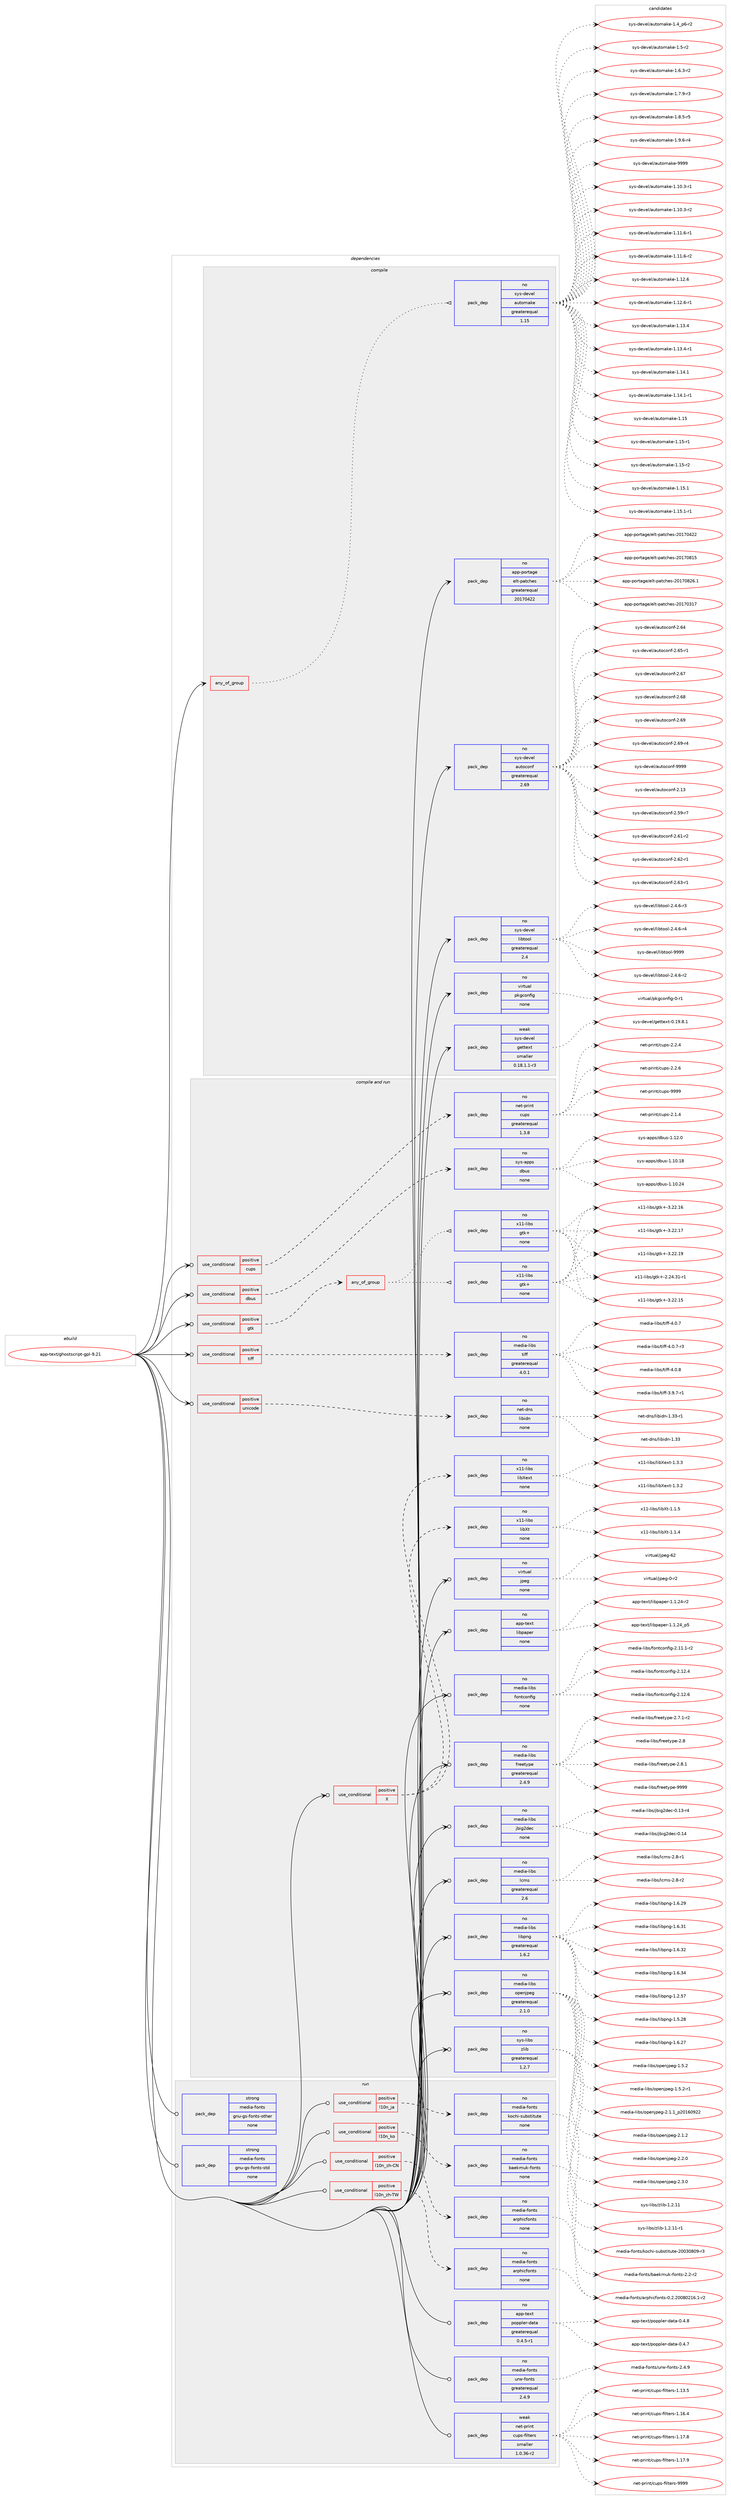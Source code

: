 digraph prolog {

# *************
# Graph options
# *************

newrank=true;
concentrate=true;
compound=true;
graph [rankdir=LR,fontname=Helvetica,fontsize=10,ranksep=1.5];#, ranksep=2.5, nodesep=0.2];
edge  [arrowhead=vee];
node  [fontname=Helvetica,fontsize=10];

# **********
# The ebuild
# **********

subgraph cluster_leftcol {
color=gray;
rank=same;
label=<<i>ebuild</i>>;
id [label="app-text/ghostscript-gpl-9.21", color=red, width=4, href="../app-text/ghostscript-gpl-9.21.svg"];
}

# ****************
# The dependencies
# ****************

subgraph cluster_midcol {
color=gray;
label=<<i>dependencies</i>>;
subgraph cluster_compile {
fillcolor="#eeeeee";
style=filled;
label=<<i>compile</i>>;
subgraph any1018 {
dependency56826 [label=<<TABLE BORDER="0" CELLBORDER="1" CELLSPACING="0" CELLPADDING="4"><TR><TD CELLPADDING="10">any_of_group</TD></TR></TABLE>>, shape=none, color=red];subgraph pack41223 {
dependency56827 [label=<<TABLE BORDER="0" CELLBORDER="1" CELLSPACING="0" CELLPADDING="4" WIDTH="220"><TR><TD ROWSPAN="6" CELLPADDING="30">pack_dep</TD></TR><TR><TD WIDTH="110">no</TD></TR><TR><TD>sys-devel</TD></TR><TR><TD>automake</TD></TR><TR><TD>greaterequal</TD></TR><TR><TD>1.15</TD></TR></TABLE>>, shape=none, color=blue];
}
dependency56826:e -> dependency56827:w [weight=20,style="dotted",arrowhead="oinv"];
}
id:e -> dependency56826:w [weight=20,style="solid",arrowhead="vee"];
subgraph pack41224 {
dependency56828 [label=<<TABLE BORDER="0" CELLBORDER="1" CELLSPACING="0" CELLPADDING="4" WIDTH="220"><TR><TD ROWSPAN="6" CELLPADDING="30">pack_dep</TD></TR><TR><TD WIDTH="110">no</TD></TR><TR><TD>app-portage</TD></TR><TR><TD>elt-patches</TD></TR><TR><TD>greaterequal</TD></TR><TR><TD>20170422</TD></TR></TABLE>>, shape=none, color=blue];
}
id:e -> dependency56828:w [weight=20,style="solid",arrowhead="vee"];
subgraph pack41225 {
dependency56829 [label=<<TABLE BORDER="0" CELLBORDER="1" CELLSPACING="0" CELLPADDING="4" WIDTH="220"><TR><TD ROWSPAN="6" CELLPADDING="30">pack_dep</TD></TR><TR><TD WIDTH="110">no</TD></TR><TR><TD>sys-devel</TD></TR><TR><TD>autoconf</TD></TR><TR><TD>greaterequal</TD></TR><TR><TD>2.69</TD></TR></TABLE>>, shape=none, color=blue];
}
id:e -> dependency56829:w [weight=20,style="solid",arrowhead="vee"];
subgraph pack41226 {
dependency56830 [label=<<TABLE BORDER="0" CELLBORDER="1" CELLSPACING="0" CELLPADDING="4" WIDTH="220"><TR><TD ROWSPAN="6" CELLPADDING="30">pack_dep</TD></TR><TR><TD WIDTH="110">no</TD></TR><TR><TD>sys-devel</TD></TR><TR><TD>libtool</TD></TR><TR><TD>greaterequal</TD></TR><TR><TD>2.4</TD></TR></TABLE>>, shape=none, color=blue];
}
id:e -> dependency56830:w [weight=20,style="solid",arrowhead="vee"];
subgraph pack41227 {
dependency56831 [label=<<TABLE BORDER="0" CELLBORDER="1" CELLSPACING="0" CELLPADDING="4" WIDTH="220"><TR><TD ROWSPAN="6" CELLPADDING="30">pack_dep</TD></TR><TR><TD WIDTH="110">no</TD></TR><TR><TD>virtual</TD></TR><TR><TD>pkgconfig</TD></TR><TR><TD>none</TD></TR><TR><TD></TD></TR></TABLE>>, shape=none, color=blue];
}
id:e -> dependency56831:w [weight=20,style="solid",arrowhead="vee"];
subgraph pack41228 {
dependency56832 [label=<<TABLE BORDER="0" CELLBORDER="1" CELLSPACING="0" CELLPADDING="4" WIDTH="220"><TR><TD ROWSPAN="6" CELLPADDING="30">pack_dep</TD></TR><TR><TD WIDTH="110">weak</TD></TR><TR><TD>sys-devel</TD></TR><TR><TD>gettext</TD></TR><TR><TD>smaller</TD></TR><TR><TD>0.18.1.1-r3</TD></TR></TABLE>>, shape=none, color=blue];
}
id:e -> dependency56832:w [weight=20,style="solid",arrowhead="vee"];
}
subgraph cluster_compileandrun {
fillcolor="#eeeeee";
style=filled;
label=<<i>compile and run</i>>;
subgraph cond14559 {
dependency56833 [label=<<TABLE BORDER="0" CELLBORDER="1" CELLSPACING="0" CELLPADDING="4"><TR><TD ROWSPAN="3" CELLPADDING="10">use_conditional</TD></TR><TR><TD>positive</TD></TR><TR><TD>X</TD></TR></TABLE>>, shape=none, color=red];
subgraph pack41229 {
dependency56834 [label=<<TABLE BORDER="0" CELLBORDER="1" CELLSPACING="0" CELLPADDING="4" WIDTH="220"><TR><TD ROWSPAN="6" CELLPADDING="30">pack_dep</TD></TR><TR><TD WIDTH="110">no</TD></TR><TR><TD>x11-libs</TD></TR><TR><TD>libXt</TD></TR><TR><TD>none</TD></TR><TR><TD></TD></TR></TABLE>>, shape=none, color=blue];
}
dependency56833:e -> dependency56834:w [weight=20,style="dashed",arrowhead="vee"];
subgraph pack41230 {
dependency56835 [label=<<TABLE BORDER="0" CELLBORDER="1" CELLSPACING="0" CELLPADDING="4" WIDTH="220"><TR><TD ROWSPAN="6" CELLPADDING="30">pack_dep</TD></TR><TR><TD WIDTH="110">no</TD></TR><TR><TD>x11-libs</TD></TR><TR><TD>libXext</TD></TR><TR><TD>none</TD></TR><TR><TD></TD></TR></TABLE>>, shape=none, color=blue];
}
dependency56833:e -> dependency56835:w [weight=20,style="dashed",arrowhead="vee"];
}
id:e -> dependency56833:w [weight=20,style="solid",arrowhead="odotvee"];
subgraph cond14560 {
dependency56836 [label=<<TABLE BORDER="0" CELLBORDER="1" CELLSPACING="0" CELLPADDING="4"><TR><TD ROWSPAN="3" CELLPADDING="10">use_conditional</TD></TR><TR><TD>positive</TD></TR><TR><TD>cups</TD></TR></TABLE>>, shape=none, color=red];
subgraph pack41231 {
dependency56837 [label=<<TABLE BORDER="0" CELLBORDER="1" CELLSPACING="0" CELLPADDING="4" WIDTH="220"><TR><TD ROWSPAN="6" CELLPADDING="30">pack_dep</TD></TR><TR><TD WIDTH="110">no</TD></TR><TR><TD>net-print</TD></TR><TR><TD>cups</TD></TR><TR><TD>greaterequal</TD></TR><TR><TD>1.3.8</TD></TR></TABLE>>, shape=none, color=blue];
}
dependency56836:e -> dependency56837:w [weight=20,style="dashed",arrowhead="vee"];
}
id:e -> dependency56836:w [weight=20,style="solid",arrowhead="odotvee"];
subgraph cond14561 {
dependency56838 [label=<<TABLE BORDER="0" CELLBORDER="1" CELLSPACING="0" CELLPADDING="4"><TR><TD ROWSPAN="3" CELLPADDING="10">use_conditional</TD></TR><TR><TD>positive</TD></TR><TR><TD>dbus</TD></TR></TABLE>>, shape=none, color=red];
subgraph pack41232 {
dependency56839 [label=<<TABLE BORDER="0" CELLBORDER="1" CELLSPACING="0" CELLPADDING="4" WIDTH="220"><TR><TD ROWSPAN="6" CELLPADDING="30">pack_dep</TD></TR><TR><TD WIDTH="110">no</TD></TR><TR><TD>sys-apps</TD></TR><TR><TD>dbus</TD></TR><TR><TD>none</TD></TR><TR><TD></TD></TR></TABLE>>, shape=none, color=blue];
}
dependency56838:e -> dependency56839:w [weight=20,style="dashed",arrowhead="vee"];
}
id:e -> dependency56838:w [weight=20,style="solid",arrowhead="odotvee"];
subgraph cond14562 {
dependency56840 [label=<<TABLE BORDER="0" CELLBORDER="1" CELLSPACING="0" CELLPADDING="4"><TR><TD ROWSPAN="3" CELLPADDING="10">use_conditional</TD></TR><TR><TD>positive</TD></TR><TR><TD>gtk</TD></TR></TABLE>>, shape=none, color=red];
subgraph any1019 {
dependency56841 [label=<<TABLE BORDER="0" CELLBORDER="1" CELLSPACING="0" CELLPADDING="4"><TR><TD CELLPADDING="10">any_of_group</TD></TR></TABLE>>, shape=none, color=red];subgraph pack41233 {
dependency56842 [label=<<TABLE BORDER="0" CELLBORDER="1" CELLSPACING="0" CELLPADDING="4" WIDTH="220"><TR><TD ROWSPAN="6" CELLPADDING="30">pack_dep</TD></TR><TR><TD WIDTH="110">no</TD></TR><TR><TD>x11-libs</TD></TR><TR><TD>gtk+</TD></TR><TR><TD>none</TD></TR><TR><TD></TD></TR></TABLE>>, shape=none, color=blue];
}
dependency56841:e -> dependency56842:w [weight=20,style="dotted",arrowhead="oinv"];
subgraph pack41234 {
dependency56843 [label=<<TABLE BORDER="0" CELLBORDER="1" CELLSPACING="0" CELLPADDING="4" WIDTH="220"><TR><TD ROWSPAN="6" CELLPADDING="30">pack_dep</TD></TR><TR><TD WIDTH="110">no</TD></TR><TR><TD>x11-libs</TD></TR><TR><TD>gtk+</TD></TR><TR><TD>none</TD></TR><TR><TD></TD></TR></TABLE>>, shape=none, color=blue];
}
dependency56841:e -> dependency56843:w [weight=20,style="dotted",arrowhead="oinv"];
}
dependency56840:e -> dependency56841:w [weight=20,style="dashed",arrowhead="vee"];
}
id:e -> dependency56840:w [weight=20,style="solid",arrowhead="odotvee"];
subgraph cond14563 {
dependency56844 [label=<<TABLE BORDER="0" CELLBORDER="1" CELLSPACING="0" CELLPADDING="4"><TR><TD ROWSPAN="3" CELLPADDING="10">use_conditional</TD></TR><TR><TD>positive</TD></TR><TR><TD>tiff</TD></TR></TABLE>>, shape=none, color=red];
subgraph pack41235 {
dependency56845 [label=<<TABLE BORDER="0" CELLBORDER="1" CELLSPACING="0" CELLPADDING="4" WIDTH="220"><TR><TD ROWSPAN="6" CELLPADDING="30">pack_dep</TD></TR><TR><TD WIDTH="110">no</TD></TR><TR><TD>media-libs</TD></TR><TR><TD>tiff</TD></TR><TR><TD>greaterequal</TD></TR><TR><TD>4.0.1</TD></TR></TABLE>>, shape=none, color=blue];
}
dependency56844:e -> dependency56845:w [weight=20,style="dashed",arrowhead="vee"];
}
id:e -> dependency56844:w [weight=20,style="solid",arrowhead="odotvee"];
subgraph cond14564 {
dependency56846 [label=<<TABLE BORDER="0" CELLBORDER="1" CELLSPACING="0" CELLPADDING="4"><TR><TD ROWSPAN="3" CELLPADDING="10">use_conditional</TD></TR><TR><TD>positive</TD></TR><TR><TD>unicode</TD></TR></TABLE>>, shape=none, color=red];
subgraph pack41236 {
dependency56847 [label=<<TABLE BORDER="0" CELLBORDER="1" CELLSPACING="0" CELLPADDING="4" WIDTH="220"><TR><TD ROWSPAN="6" CELLPADDING="30">pack_dep</TD></TR><TR><TD WIDTH="110">no</TD></TR><TR><TD>net-dns</TD></TR><TR><TD>libidn</TD></TR><TR><TD>none</TD></TR><TR><TD></TD></TR></TABLE>>, shape=none, color=blue];
}
dependency56846:e -> dependency56847:w [weight=20,style="dashed",arrowhead="vee"];
}
id:e -> dependency56846:w [weight=20,style="solid",arrowhead="odotvee"];
subgraph pack41237 {
dependency56848 [label=<<TABLE BORDER="0" CELLBORDER="1" CELLSPACING="0" CELLPADDING="4" WIDTH="220"><TR><TD ROWSPAN="6" CELLPADDING="30">pack_dep</TD></TR><TR><TD WIDTH="110">no</TD></TR><TR><TD>app-text</TD></TR><TR><TD>libpaper</TD></TR><TR><TD>none</TD></TR><TR><TD></TD></TR></TABLE>>, shape=none, color=blue];
}
id:e -> dependency56848:w [weight=20,style="solid",arrowhead="odotvee"];
subgraph pack41238 {
dependency56849 [label=<<TABLE BORDER="0" CELLBORDER="1" CELLSPACING="0" CELLPADDING="4" WIDTH="220"><TR><TD ROWSPAN="6" CELLPADDING="30">pack_dep</TD></TR><TR><TD WIDTH="110">no</TD></TR><TR><TD>media-libs</TD></TR><TR><TD>fontconfig</TD></TR><TR><TD>none</TD></TR><TR><TD></TD></TR></TABLE>>, shape=none, color=blue];
}
id:e -> dependency56849:w [weight=20,style="solid",arrowhead="odotvee"];
subgraph pack41239 {
dependency56850 [label=<<TABLE BORDER="0" CELLBORDER="1" CELLSPACING="0" CELLPADDING="4" WIDTH="220"><TR><TD ROWSPAN="6" CELLPADDING="30">pack_dep</TD></TR><TR><TD WIDTH="110">no</TD></TR><TR><TD>media-libs</TD></TR><TR><TD>freetype</TD></TR><TR><TD>greaterequal</TD></TR><TR><TD>2.4.9</TD></TR></TABLE>>, shape=none, color=blue];
}
id:e -> dependency56850:w [weight=20,style="solid",arrowhead="odotvee"];
subgraph pack41240 {
dependency56851 [label=<<TABLE BORDER="0" CELLBORDER="1" CELLSPACING="0" CELLPADDING="4" WIDTH="220"><TR><TD ROWSPAN="6" CELLPADDING="30">pack_dep</TD></TR><TR><TD WIDTH="110">no</TD></TR><TR><TD>media-libs</TD></TR><TR><TD>jbig2dec</TD></TR><TR><TD>none</TD></TR><TR><TD></TD></TR></TABLE>>, shape=none, color=blue];
}
id:e -> dependency56851:w [weight=20,style="solid",arrowhead="odotvee"];
subgraph pack41241 {
dependency56852 [label=<<TABLE BORDER="0" CELLBORDER="1" CELLSPACING="0" CELLPADDING="4" WIDTH="220"><TR><TD ROWSPAN="6" CELLPADDING="30">pack_dep</TD></TR><TR><TD WIDTH="110">no</TD></TR><TR><TD>media-libs</TD></TR><TR><TD>lcms</TD></TR><TR><TD>greaterequal</TD></TR><TR><TD>2.6</TD></TR></TABLE>>, shape=none, color=blue];
}
id:e -> dependency56852:w [weight=20,style="solid",arrowhead="odotvee"];
subgraph pack41242 {
dependency56853 [label=<<TABLE BORDER="0" CELLBORDER="1" CELLSPACING="0" CELLPADDING="4" WIDTH="220"><TR><TD ROWSPAN="6" CELLPADDING="30">pack_dep</TD></TR><TR><TD WIDTH="110">no</TD></TR><TR><TD>media-libs</TD></TR><TR><TD>libpng</TD></TR><TR><TD>greaterequal</TD></TR><TR><TD>1.6.2</TD></TR></TABLE>>, shape=none, color=blue];
}
id:e -> dependency56853:w [weight=20,style="solid",arrowhead="odotvee"];
subgraph pack41243 {
dependency56854 [label=<<TABLE BORDER="0" CELLBORDER="1" CELLSPACING="0" CELLPADDING="4" WIDTH="220"><TR><TD ROWSPAN="6" CELLPADDING="30">pack_dep</TD></TR><TR><TD WIDTH="110">no</TD></TR><TR><TD>media-libs</TD></TR><TR><TD>openjpeg</TD></TR><TR><TD>greaterequal</TD></TR><TR><TD>2.1.0</TD></TR></TABLE>>, shape=none, color=blue];
}
id:e -> dependency56854:w [weight=20,style="solid",arrowhead="odotvee"];
subgraph pack41244 {
dependency56855 [label=<<TABLE BORDER="0" CELLBORDER="1" CELLSPACING="0" CELLPADDING="4" WIDTH="220"><TR><TD ROWSPAN="6" CELLPADDING="30">pack_dep</TD></TR><TR><TD WIDTH="110">no</TD></TR><TR><TD>sys-libs</TD></TR><TR><TD>zlib</TD></TR><TR><TD>greaterequal</TD></TR><TR><TD>1.2.7</TD></TR></TABLE>>, shape=none, color=blue];
}
id:e -> dependency56855:w [weight=20,style="solid",arrowhead="odotvee"];
subgraph pack41245 {
dependency56856 [label=<<TABLE BORDER="0" CELLBORDER="1" CELLSPACING="0" CELLPADDING="4" WIDTH="220"><TR><TD ROWSPAN="6" CELLPADDING="30">pack_dep</TD></TR><TR><TD WIDTH="110">no</TD></TR><TR><TD>virtual</TD></TR><TR><TD>jpeg</TD></TR><TR><TD>none</TD></TR><TR><TD></TD></TR></TABLE>>, shape=none, color=blue];
}
id:e -> dependency56856:w [weight=20,style="solid",arrowhead="odotvee"];
}
subgraph cluster_run {
fillcolor="#eeeeee";
style=filled;
label=<<i>run</i>>;
subgraph cond14565 {
dependency56857 [label=<<TABLE BORDER="0" CELLBORDER="1" CELLSPACING="0" CELLPADDING="4"><TR><TD ROWSPAN="3" CELLPADDING="10">use_conditional</TD></TR><TR><TD>positive</TD></TR><TR><TD>l10n_ja</TD></TR></TABLE>>, shape=none, color=red];
subgraph pack41246 {
dependency56858 [label=<<TABLE BORDER="0" CELLBORDER="1" CELLSPACING="0" CELLPADDING="4" WIDTH="220"><TR><TD ROWSPAN="6" CELLPADDING="30">pack_dep</TD></TR><TR><TD WIDTH="110">no</TD></TR><TR><TD>media-fonts</TD></TR><TR><TD>kochi-substitute</TD></TR><TR><TD>none</TD></TR><TR><TD></TD></TR></TABLE>>, shape=none, color=blue];
}
dependency56857:e -> dependency56858:w [weight=20,style="dashed",arrowhead="vee"];
}
id:e -> dependency56857:w [weight=20,style="solid",arrowhead="odot"];
subgraph cond14566 {
dependency56859 [label=<<TABLE BORDER="0" CELLBORDER="1" CELLSPACING="0" CELLPADDING="4"><TR><TD ROWSPAN="3" CELLPADDING="10">use_conditional</TD></TR><TR><TD>positive</TD></TR><TR><TD>l10n_ko</TD></TR></TABLE>>, shape=none, color=red];
subgraph pack41247 {
dependency56860 [label=<<TABLE BORDER="0" CELLBORDER="1" CELLSPACING="0" CELLPADDING="4" WIDTH="220"><TR><TD ROWSPAN="6" CELLPADDING="30">pack_dep</TD></TR><TR><TD WIDTH="110">no</TD></TR><TR><TD>media-fonts</TD></TR><TR><TD>baekmuk-fonts</TD></TR><TR><TD>none</TD></TR><TR><TD></TD></TR></TABLE>>, shape=none, color=blue];
}
dependency56859:e -> dependency56860:w [weight=20,style="dashed",arrowhead="vee"];
}
id:e -> dependency56859:w [weight=20,style="solid",arrowhead="odot"];
subgraph cond14567 {
dependency56861 [label=<<TABLE BORDER="0" CELLBORDER="1" CELLSPACING="0" CELLPADDING="4"><TR><TD ROWSPAN="3" CELLPADDING="10">use_conditional</TD></TR><TR><TD>positive</TD></TR><TR><TD>l10n_zh-CN</TD></TR></TABLE>>, shape=none, color=red];
subgraph pack41248 {
dependency56862 [label=<<TABLE BORDER="0" CELLBORDER="1" CELLSPACING="0" CELLPADDING="4" WIDTH="220"><TR><TD ROWSPAN="6" CELLPADDING="30">pack_dep</TD></TR><TR><TD WIDTH="110">no</TD></TR><TR><TD>media-fonts</TD></TR><TR><TD>arphicfonts</TD></TR><TR><TD>none</TD></TR><TR><TD></TD></TR></TABLE>>, shape=none, color=blue];
}
dependency56861:e -> dependency56862:w [weight=20,style="dashed",arrowhead="vee"];
}
id:e -> dependency56861:w [weight=20,style="solid",arrowhead="odot"];
subgraph cond14568 {
dependency56863 [label=<<TABLE BORDER="0" CELLBORDER="1" CELLSPACING="0" CELLPADDING="4"><TR><TD ROWSPAN="3" CELLPADDING="10">use_conditional</TD></TR><TR><TD>positive</TD></TR><TR><TD>l10n_zh-TW</TD></TR></TABLE>>, shape=none, color=red];
subgraph pack41249 {
dependency56864 [label=<<TABLE BORDER="0" CELLBORDER="1" CELLSPACING="0" CELLPADDING="4" WIDTH="220"><TR><TD ROWSPAN="6" CELLPADDING="30">pack_dep</TD></TR><TR><TD WIDTH="110">no</TD></TR><TR><TD>media-fonts</TD></TR><TR><TD>arphicfonts</TD></TR><TR><TD>none</TD></TR><TR><TD></TD></TR></TABLE>>, shape=none, color=blue];
}
dependency56863:e -> dependency56864:w [weight=20,style="dashed",arrowhead="vee"];
}
id:e -> dependency56863:w [weight=20,style="solid",arrowhead="odot"];
subgraph pack41250 {
dependency56865 [label=<<TABLE BORDER="0" CELLBORDER="1" CELLSPACING="0" CELLPADDING="4" WIDTH="220"><TR><TD ROWSPAN="6" CELLPADDING="30">pack_dep</TD></TR><TR><TD WIDTH="110">no</TD></TR><TR><TD>app-text</TD></TR><TR><TD>poppler-data</TD></TR><TR><TD>greaterequal</TD></TR><TR><TD>0.4.5-r1</TD></TR></TABLE>>, shape=none, color=blue];
}
id:e -> dependency56865:w [weight=20,style="solid",arrowhead="odot"];
subgraph pack41251 {
dependency56866 [label=<<TABLE BORDER="0" CELLBORDER="1" CELLSPACING="0" CELLPADDING="4" WIDTH="220"><TR><TD ROWSPAN="6" CELLPADDING="30">pack_dep</TD></TR><TR><TD WIDTH="110">no</TD></TR><TR><TD>media-fonts</TD></TR><TR><TD>urw-fonts</TD></TR><TR><TD>greaterequal</TD></TR><TR><TD>2.4.9</TD></TR></TABLE>>, shape=none, color=blue];
}
id:e -> dependency56866:w [weight=20,style="solid",arrowhead="odot"];
subgraph pack41252 {
dependency56867 [label=<<TABLE BORDER="0" CELLBORDER="1" CELLSPACING="0" CELLPADDING="4" WIDTH="220"><TR><TD ROWSPAN="6" CELLPADDING="30">pack_dep</TD></TR><TR><TD WIDTH="110">strong</TD></TR><TR><TD>media-fonts</TD></TR><TR><TD>gnu-gs-fonts-other</TD></TR><TR><TD>none</TD></TR><TR><TD></TD></TR></TABLE>>, shape=none, color=blue];
}
id:e -> dependency56867:w [weight=20,style="solid",arrowhead="odot"];
subgraph pack41253 {
dependency56868 [label=<<TABLE BORDER="0" CELLBORDER="1" CELLSPACING="0" CELLPADDING="4" WIDTH="220"><TR><TD ROWSPAN="6" CELLPADDING="30">pack_dep</TD></TR><TR><TD WIDTH="110">strong</TD></TR><TR><TD>media-fonts</TD></TR><TR><TD>gnu-gs-fonts-std</TD></TR><TR><TD>none</TD></TR><TR><TD></TD></TR></TABLE>>, shape=none, color=blue];
}
id:e -> dependency56868:w [weight=20,style="solid",arrowhead="odot"];
subgraph pack41254 {
dependency56869 [label=<<TABLE BORDER="0" CELLBORDER="1" CELLSPACING="0" CELLPADDING="4" WIDTH="220"><TR><TD ROWSPAN="6" CELLPADDING="30">pack_dep</TD></TR><TR><TD WIDTH="110">weak</TD></TR><TR><TD>net-print</TD></TR><TR><TD>cups-filters</TD></TR><TR><TD>smaller</TD></TR><TR><TD>1.0.36-r2</TD></TR></TABLE>>, shape=none, color=blue];
}
id:e -> dependency56869:w [weight=20,style="solid",arrowhead="odot"];
}
}

# **************
# The candidates
# **************

subgraph cluster_choices {
rank=same;
color=gray;
label=<<i>candidates</i>>;

subgraph choice41223 {
color=black;
nodesep=1;
choice11512111545100101118101108479711711611110997107101454946494846514511449 [label="sys-devel/automake-1.10.3-r1", color=red, width=4,href="../sys-devel/automake-1.10.3-r1.svg"];
choice11512111545100101118101108479711711611110997107101454946494846514511450 [label="sys-devel/automake-1.10.3-r2", color=red, width=4,href="../sys-devel/automake-1.10.3-r2.svg"];
choice11512111545100101118101108479711711611110997107101454946494946544511449 [label="sys-devel/automake-1.11.6-r1", color=red, width=4,href="../sys-devel/automake-1.11.6-r1.svg"];
choice11512111545100101118101108479711711611110997107101454946494946544511450 [label="sys-devel/automake-1.11.6-r2", color=red, width=4,href="../sys-devel/automake-1.11.6-r2.svg"];
choice1151211154510010111810110847971171161111099710710145494649504654 [label="sys-devel/automake-1.12.6", color=red, width=4,href="../sys-devel/automake-1.12.6.svg"];
choice11512111545100101118101108479711711611110997107101454946495046544511449 [label="sys-devel/automake-1.12.6-r1", color=red, width=4,href="../sys-devel/automake-1.12.6-r1.svg"];
choice1151211154510010111810110847971171161111099710710145494649514652 [label="sys-devel/automake-1.13.4", color=red, width=4,href="../sys-devel/automake-1.13.4.svg"];
choice11512111545100101118101108479711711611110997107101454946495146524511449 [label="sys-devel/automake-1.13.4-r1", color=red, width=4,href="../sys-devel/automake-1.13.4-r1.svg"];
choice1151211154510010111810110847971171161111099710710145494649524649 [label="sys-devel/automake-1.14.1", color=red, width=4,href="../sys-devel/automake-1.14.1.svg"];
choice11512111545100101118101108479711711611110997107101454946495246494511449 [label="sys-devel/automake-1.14.1-r1", color=red, width=4,href="../sys-devel/automake-1.14.1-r1.svg"];
choice115121115451001011181011084797117116111109971071014549464953 [label="sys-devel/automake-1.15", color=red, width=4,href="../sys-devel/automake-1.15.svg"];
choice1151211154510010111810110847971171161111099710710145494649534511449 [label="sys-devel/automake-1.15-r1", color=red, width=4,href="../sys-devel/automake-1.15-r1.svg"];
choice1151211154510010111810110847971171161111099710710145494649534511450 [label="sys-devel/automake-1.15-r2", color=red, width=4,href="../sys-devel/automake-1.15-r2.svg"];
choice1151211154510010111810110847971171161111099710710145494649534649 [label="sys-devel/automake-1.15.1", color=red, width=4,href="../sys-devel/automake-1.15.1.svg"];
choice11512111545100101118101108479711711611110997107101454946495346494511449 [label="sys-devel/automake-1.15.1-r1", color=red, width=4,href="../sys-devel/automake-1.15.1-r1.svg"];
choice115121115451001011181011084797117116111109971071014549465295112544511450 [label="sys-devel/automake-1.4_p6-r2", color=red, width=4,href="../sys-devel/automake-1.4_p6-r2.svg"];
choice11512111545100101118101108479711711611110997107101454946534511450 [label="sys-devel/automake-1.5-r2", color=red, width=4,href="../sys-devel/automake-1.5-r2.svg"];
choice115121115451001011181011084797117116111109971071014549465446514511450 [label="sys-devel/automake-1.6.3-r2", color=red, width=4,href="../sys-devel/automake-1.6.3-r2.svg"];
choice115121115451001011181011084797117116111109971071014549465546574511451 [label="sys-devel/automake-1.7.9-r3", color=red, width=4,href="../sys-devel/automake-1.7.9-r3.svg"];
choice115121115451001011181011084797117116111109971071014549465646534511453 [label="sys-devel/automake-1.8.5-r5", color=red, width=4,href="../sys-devel/automake-1.8.5-r5.svg"];
choice115121115451001011181011084797117116111109971071014549465746544511452 [label="sys-devel/automake-1.9.6-r4", color=red, width=4,href="../sys-devel/automake-1.9.6-r4.svg"];
choice115121115451001011181011084797117116111109971071014557575757 [label="sys-devel/automake-9999", color=red, width=4,href="../sys-devel/automake-9999.svg"];
dependency56827:e -> choice11512111545100101118101108479711711611110997107101454946494846514511449:w [style=dotted,weight="100"];
dependency56827:e -> choice11512111545100101118101108479711711611110997107101454946494846514511450:w [style=dotted,weight="100"];
dependency56827:e -> choice11512111545100101118101108479711711611110997107101454946494946544511449:w [style=dotted,weight="100"];
dependency56827:e -> choice11512111545100101118101108479711711611110997107101454946494946544511450:w [style=dotted,weight="100"];
dependency56827:e -> choice1151211154510010111810110847971171161111099710710145494649504654:w [style=dotted,weight="100"];
dependency56827:e -> choice11512111545100101118101108479711711611110997107101454946495046544511449:w [style=dotted,weight="100"];
dependency56827:e -> choice1151211154510010111810110847971171161111099710710145494649514652:w [style=dotted,weight="100"];
dependency56827:e -> choice11512111545100101118101108479711711611110997107101454946495146524511449:w [style=dotted,weight="100"];
dependency56827:e -> choice1151211154510010111810110847971171161111099710710145494649524649:w [style=dotted,weight="100"];
dependency56827:e -> choice11512111545100101118101108479711711611110997107101454946495246494511449:w [style=dotted,weight="100"];
dependency56827:e -> choice115121115451001011181011084797117116111109971071014549464953:w [style=dotted,weight="100"];
dependency56827:e -> choice1151211154510010111810110847971171161111099710710145494649534511449:w [style=dotted,weight="100"];
dependency56827:e -> choice1151211154510010111810110847971171161111099710710145494649534511450:w [style=dotted,weight="100"];
dependency56827:e -> choice1151211154510010111810110847971171161111099710710145494649534649:w [style=dotted,weight="100"];
dependency56827:e -> choice11512111545100101118101108479711711611110997107101454946495346494511449:w [style=dotted,weight="100"];
dependency56827:e -> choice115121115451001011181011084797117116111109971071014549465295112544511450:w [style=dotted,weight="100"];
dependency56827:e -> choice11512111545100101118101108479711711611110997107101454946534511450:w [style=dotted,weight="100"];
dependency56827:e -> choice115121115451001011181011084797117116111109971071014549465446514511450:w [style=dotted,weight="100"];
dependency56827:e -> choice115121115451001011181011084797117116111109971071014549465546574511451:w [style=dotted,weight="100"];
dependency56827:e -> choice115121115451001011181011084797117116111109971071014549465646534511453:w [style=dotted,weight="100"];
dependency56827:e -> choice115121115451001011181011084797117116111109971071014549465746544511452:w [style=dotted,weight="100"];
dependency56827:e -> choice115121115451001011181011084797117116111109971071014557575757:w [style=dotted,weight="100"];
}
subgraph choice41224 {
color=black;
nodesep=1;
choice97112112451121111141169710310147101108116451129711699104101115455048495548514955 [label="app-portage/elt-patches-20170317", color=red, width=4,href="../app-portage/elt-patches-20170317.svg"];
choice97112112451121111141169710310147101108116451129711699104101115455048495548525050 [label="app-portage/elt-patches-20170422", color=red, width=4,href="../app-portage/elt-patches-20170422.svg"];
choice97112112451121111141169710310147101108116451129711699104101115455048495548564953 [label="app-portage/elt-patches-20170815", color=red, width=4,href="../app-portage/elt-patches-20170815.svg"];
choice971121124511211111411697103101471011081164511297116991041011154550484955485650544649 [label="app-portage/elt-patches-20170826.1", color=red, width=4,href="../app-portage/elt-patches-20170826.1.svg"];
dependency56828:e -> choice97112112451121111141169710310147101108116451129711699104101115455048495548514955:w [style=dotted,weight="100"];
dependency56828:e -> choice97112112451121111141169710310147101108116451129711699104101115455048495548525050:w [style=dotted,weight="100"];
dependency56828:e -> choice97112112451121111141169710310147101108116451129711699104101115455048495548564953:w [style=dotted,weight="100"];
dependency56828:e -> choice971121124511211111411697103101471011081164511297116991041011154550484955485650544649:w [style=dotted,weight="100"];
}
subgraph choice41225 {
color=black;
nodesep=1;
choice115121115451001011181011084797117116111991111101024550464951 [label="sys-devel/autoconf-2.13", color=red, width=4,href="../sys-devel/autoconf-2.13.svg"];
choice1151211154510010111810110847971171161119911111010245504653574511455 [label="sys-devel/autoconf-2.59-r7", color=red, width=4,href="../sys-devel/autoconf-2.59-r7.svg"];
choice1151211154510010111810110847971171161119911111010245504654494511450 [label="sys-devel/autoconf-2.61-r2", color=red, width=4,href="../sys-devel/autoconf-2.61-r2.svg"];
choice1151211154510010111810110847971171161119911111010245504654504511449 [label="sys-devel/autoconf-2.62-r1", color=red, width=4,href="../sys-devel/autoconf-2.62-r1.svg"];
choice1151211154510010111810110847971171161119911111010245504654514511449 [label="sys-devel/autoconf-2.63-r1", color=red, width=4,href="../sys-devel/autoconf-2.63-r1.svg"];
choice115121115451001011181011084797117116111991111101024550465452 [label="sys-devel/autoconf-2.64", color=red, width=4,href="../sys-devel/autoconf-2.64.svg"];
choice1151211154510010111810110847971171161119911111010245504654534511449 [label="sys-devel/autoconf-2.65-r1", color=red, width=4,href="../sys-devel/autoconf-2.65-r1.svg"];
choice115121115451001011181011084797117116111991111101024550465455 [label="sys-devel/autoconf-2.67", color=red, width=4,href="../sys-devel/autoconf-2.67.svg"];
choice115121115451001011181011084797117116111991111101024550465456 [label="sys-devel/autoconf-2.68", color=red, width=4,href="../sys-devel/autoconf-2.68.svg"];
choice115121115451001011181011084797117116111991111101024550465457 [label="sys-devel/autoconf-2.69", color=red, width=4,href="../sys-devel/autoconf-2.69.svg"];
choice1151211154510010111810110847971171161119911111010245504654574511452 [label="sys-devel/autoconf-2.69-r4", color=red, width=4,href="../sys-devel/autoconf-2.69-r4.svg"];
choice115121115451001011181011084797117116111991111101024557575757 [label="sys-devel/autoconf-9999", color=red, width=4,href="../sys-devel/autoconf-9999.svg"];
dependency56829:e -> choice115121115451001011181011084797117116111991111101024550464951:w [style=dotted,weight="100"];
dependency56829:e -> choice1151211154510010111810110847971171161119911111010245504653574511455:w [style=dotted,weight="100"];
dependency56829:e -> choice1151211154510010111810110847971171161119911111010245504654494511450:w [style=dotted,weight="100"];
dependency56829:e -> choice1151211154510010111810110847971171161119911111010245504654504511449:w [style=dotted,weight="100"];
dependency56829:e -> choice1151211154510010111810110847971171161119911111010245504654514511449:w [style=dotted,weight="100"];
dependency56829:e -> choice115121115451001011181011084797117116111991111101024550465452:w [style=dotted,weight="100"];
dependency56829:e -> choice1151211154510010111810110847971171161119911111010245504654534511449:w [style=dotted,weight="100"];
dependency56829:e -> choice115121115451001011181011084797117116111991111101024550465455:w [style=dotted,weight="100"];
dependency56829:e -> choice115121115451001011181011084797117116111991111101024550465456:w [style=dotted,weight="100"];
dependency56829:e -> choice115121115451001011181011084797117116111991111101024550465457:w [style=dotted,weight="100"];
dependency56829:e -> choice1151211154510010111810110847971171161119911111010245504654574511452:w [style=dotted,weight="100"];
dependency56829:e -> choice115121115451001011181011084797117116111991111101024557575757:w [style=dotted,weight="100"];
}
subgraph choice41226 {
color=black;
nodesep=1;
choice1151211154510010111810110847108105981161111111084550465246544511450 [label="sys-devel/libtool-2.4.6-r2", color=red, width=4,href="../sys-devel/libtool-2.4.6-r2.svg"];
choice1151211154510010111810110847108105981161111111084550465246544511451 [label="sys-devel/libtool-2.4.6-r3", color=red, width=4,href="../sys-devel/libtool-2.4.6-r3.svg"];
choice1151211154510010111810110847108105981161111111084550465246544511452 [label="sys-devel/libtool-2.4.6-r4", color=red, width=4,href="../sys-devel/libtool-2.4.6-r4.svg"];
choice1151211154510010111810110847108105981161111111084557575757 [label="sys-devel/libtool-9999", color=red, width=4,href="../sys-devel/libtool-9999.svg"];
dependency56830:e -> choice1151211154510010111810110847108105981161111111084550465246544511450:w [style=dotted,weight="100"];
dependency56830:e -> choice1151211154510010111810110847108105981161111111084550465246544511451:w [style=dotted,weight="100"];
dependency56830:e -> choice1151211154510010111810110847108105981161111111084550465246544511452:w [style=dotted,weight="100"];
dependency56830:e -> choice1151211154510010111810110847108105981161111111084557575757:w [style=dotted,weight="100"];
}
subgraph choice41227 {
color=black;
nodesep=1;
choice11810511411611797108471121071039911111010210510345484511449 [label="virtual/pkgconfig-0-r1", color=red, width=4,href="../virtual/pkgconfig-0-r1.svg"];
dependency56831:e -> choice11810511411611797108471121071039911111010210510345484511449:w [style=dotted,weight="100"];
}
subgraph choice41228 {
color=black;
nodesep=1;
choice1151211154510010111810110847103101116116101120116454846495746564649 [label="sys-devel/gettext-0.19.8.1", color=red, width=4,href="../sys-devel/gettext-0.19.8.1.svg"];
dependency56832:e -> choice1151211154510010111810110847103101116116101120116454846495746564649:w [style=dotted,weight="100"];
}
subgraph choice41229 {
color=black;
nodesep=1;
choice12049494510810598115471081059888116454946494652 [label="x11-libs/libXt-1.1.4", color=red, width=4,href="../x11-libs/libXt-1.1.4.svg"];
choice12049494510810598115471081059888116454946494653 [label="x11-libs/libXt-1.1.5", color=red, width=4,href="../x11-libs/libXt-1.1.5.svg"];
dependency56834:e -> choice12049494510810598115471081059888116454946494652:w [style=dotted,weight="100"];
dependency56834:e -> choice12049494510810598115471081059888116454946494653:w [style=dotted,weight="100"];
}
subgraph choice41230 {
color=black;
nodesep=1;
choice12049494510810598115471081059888101120116454946514650 [label="x11-libs/libXext-1.3.2", color=red, width=4,href="../x11-libs/libXext-1.3.2.svg"];
choice12049494510810598115471081059888101120116454946514651 [label="x11-libs/libXext-1.3.3", color=red, width=4,href="../x11-libs/libXext-1.3.3.svg"];
dependency56835:e -> choice12049494510810598115471081059888101120116454946514650:w [style=dotted,weight="100"];
dependency56835:e -> choice12049494510810598115471081059888101120116454946514651:w [style=dotted,weight="100"];
}
subgraph choice41231 {
color=black;
nodesep=1;
choice110101116451121141051101164799117112115455046494652 [label="net-print/cups-2.1.4", color=red, width=4,href="../net-print/cups-2.1.4.svg"];
choice110101116451121141051101164799117112115455046504652 [label="net-print/cups-2.2.4", color=red, width=4,href="../net-print/cups-2.2.4.svg"];
choice110101116451121141051101164799117112115455046504654 [label="net-print/cups-2.2.6", color=red, width=4,href="../net-print/cups-2.2.6.svg"];
choice1101011164511211410511011647991171121154557575757 [label="net-print/cups-9999", color=red, width=4,href="../net-print/cups-9999.svg"];
dependency56837:e -> choice110101116451121141051101164799117112115455046494652:w [style=dotted,weight="100"];
dependency56837:e -> choice110101116451121141051101164799117112115455046504652:w [style=dotted,weight="100"];
dependency56837:e -> choice110101116451121141051101164799117112115455046504654:w [style=dotted,weight="100"];
dependency56837:e -> choice1101011164511211410511011647991171121154557575757:w [style=dotted,weight="100"];
}
subgraph choice41232 {
color=black;
nodesep=1;
choice115121115459711211211547100981171154549464948464956 [label="sys-apps/dbus-1.10.18", color=red, width=4,href="../sys-apps/dbus-1.10.18.svg"];
choice115121115459711211211547100981171154549464948465052 [label="sys-apps/dbus-1.10.24", color=red, width=4,href="../sys-apps/dbus-1.10.24.svg"];
choice1151211154597112112115471009811711545494649504648 [label="sys-apps/dbus-1.12.0", color=red, width=4,href="../sys-apps/dbus-1.12.0.svg"];
dependency56839:e -> choice115121115459711211211547100981171154549464948464956:w [style=dotted,weight="100"];
dependency56839:e -> choice115121115459711211211547100981171154549464948465052:w [style=dotted,weight="100"];
dependency56839:e -> choice1151211154597112112115471009811711545494649504648:w [style=dotted,weight="100"];
}
subgraph choice41233 {
color=black;
nodesep=1;
choice12049494510810598115471031161074345504650524651494511449 [label="x11-libs/gtk+-2.24.31-r1", color=red, width=4,href="../x11-libs/gtk+-2.24.31-r1.svg"];
choice1204949451081059811547103116107434551465050464953 [label="x11-libs/gtk+-3.22.15", color=red, width=4,href="../x11-libs/gtk+-3.22.15.svg"];
choice1204949451081059811547103116107434551465050464954 [label="x11-libs/gtk+-3.22.16", color=red, width=4,href="../x11-libs/gtk+-3.22.16.svg"];
choice1204949451081059811547103116107434551465050464955 [label="x11-libs/gtk+-3.22.17", color=red, width=4,href="../x11-libs/gtk+-3.22.17.svg"];
choice1204949451081059811547103116107434551465050464957 [label="x11-libs/gtk+-3.22.19", color=red, width=4,href="../x11-libs/gtk+-3.22.19.svg"];
dependency56842:e -> choice12049494510810598115471031161074345504650524651494511449:w [style=dotted,weight="100"];
dependency56842:e -> choice1204949451081059811547103116107434551465050464953:w [style=dotted,weight="100"];
dependency56842:e -> choice1204949451081059811547103116107434551465050464954:w [style=dotted,weight="100"];
dependency56842:e -> choice1204949451081059811547103116107434551465050464955:w [style=dotted,weight="100"];
dependency56842:e -> choice1204949451081059811547103116107434551465050464957:w [style=dotted,weight="100"];
}
subgraph choice41234 {
color=black;
nodesep=1;
choice12049494510810598115471031161074345504650524651494511449 [label="x11-libs/gtk+-2.24.31-r1", color=red, width=4,href="../x11-libs/gtk+-2.24.31-r1.svg"];
choice1204949451081059811547103116107434551465050464953 [label="x11-libs/gtk+-3.22.15", color=red, width=4,href="../x11-libs/gtk+-3.22.15.svg"];
choice1204949451081059811547103116107434551465050464954 [label="x11-libs/gtk+-3.22.16", color=red, width=4,href="../x11-libs/gtk+-3.22.16.svg"];
choice1204949451081059811547103116107434551465050464955 [label="x11-libs/gtk+-3.22.17", color=red, width=4,href="../x11-libs/gtk+-3.22.17.svg"];
choice1204949451081059811547103116107434551465050464957 [label="x11-libs/gtk+-3.22.19", color=red, width=4,href="../x11-libs/gtk+-3.22.19.svg"];
dependency56843:e -> choice12049494510810598115471031161074345504650524651494511449:w [style=dotted,weight="100"];
dependency56843:e -> choice1204949451081059811547103116107434551465050464953:w [style=dotted,weight="100"];
dependency56843:e -> choice1204949451081059811547103116107434551465050464954:w [style=dotted,weight="100"];
dependency56843:e -> choice1204949451081059811547103116107434551465050464955:w [style=dotted,weight="100"];
dependency56843:e -> choice1204949451081059811547103116107434551465050464957:w [style=dotted,weight="100"];
}
subgraph choice41235 {
color=black;
nodesep=1;
choice109101100105974510810598115471161051021024551465746554511449 [label="media-libs/tiff-3.9.7-r1", color=red, width=4,href="../media-libs/tiff-3.9.7-r1.svg"];
choice10910110010597451081059811547116105102102455246484655 [label="media-libs/tiff-4.0.7", color=red, width=4,href="../media-libs/tiff-4.0.7.svg"];
choice109101100105974510810598115471161051021024552464846554511451 [label="media-libs/tiff-4.0.7-r3", color=red, width=4,href="../media-libs/tiff-4.0.7-r3.svg"];
choice10910110010597451081059811547116105102102455246484656 [label="media-libs/tiff-4.0.8", color=red, width=4,href="../media-libs/tiff-4.0.8.svg"];
dependency56845:e -> choice109101100105974510810598115471161051021024551465746554511449:w [style=dotted,weight="100"];
dependency56845:e -> choice10910110010597451081059811547116105102102455246484655:w [style=dotted,weight="100"];
dependency56845:e -> choice109101100105974510810598115471161051021024552464846554511451:w [style=dotted,weight="100"];
dependency56845:e -> choice10910110010597451081059811547116105102102455246484656:w [style=dotted,weight="100"];
}
subgraph choice41236 {
color=black;
nodesep=1;
choice1101011164510011011547108105981051001104549465151 [label="net-dns/libidn-1.33", color=red, width=4,href="../net-dns/libidn-1.33.svg"];
choice11010111645100110115471081059810510011045494651514511449 [label="net-dns/libidn-1.33-r1", color=red, width=4,href="../net-dns/libidn-1.33-r1.svg"];
dependency56847:e -> choice1101011164510011011547108105981051001104549465151:w [style=dotted,weight="100"];
dependency56847:e -> choice11010111645100110115471081059810510011045494651514511449:w [style=dotted,weight="100"];
}
subgraph choice41237 {
color=black;
nodesep=1;
choice9711211245116101120116471081059811297112101114454946494650524511450 [label="app-text/libpaper-1.1.24-r2", color=red, width=4,href="../app-text/libpaper-1.1.24-r2.svg"];
choice9711211245116101120116471081059811297112101114454946494650529511253 [label="app-text/libpaper-1.1.24_p5", color=red, width=4,href="../app-text/libpaper-1.1.24_p5.svg"];
dependency56848:e -> choice9711211245116101120116471081059811297112101114454946494650524511450:w [style=dotted,weight="100"];
dependency56848:e -> choice9711211245116101120116471081059811297112101114454946494650529511253:w [style=dotted,weight="100"];
}
subgraph choice41238 {
color=black;
nodesep=1;
choice1091011001059745108105981154710211111011699111110102105103455046494946494511450 [label="media-libs/fontconfig-2.11.1-r2", color=red, width=4,href="../media-libs/fontconfig-2.11.1-r2.svg"];
choice109101100105974510810598115471021111101169911111010210510345504649504652 [label="media-libs/fontconfig-2.12.4", color=red, width=4,href="../media-libs/fontconfig-2.12.4.svg"];
choice109101100105974510810598115471021111101169911111010210510345504649504654 [label="media-libs/fontconfig-2.12.6", color=red, width=4,href="../media-libs/fontconfig-2.12.6.svg"];
dependency56849:e -> choice1091011001059745108105981154710211111011699111110102105103455046494946494511450:w [style=dotted,weight="100"];
dependency56849:e -> choice109101100105974510810598115471021111101169911111010210510345504649504652:w [style=dotted,weight="100"];
dependency56849:e -> choice109101100105974510810598115471021111101169911111010210510345504649504654:w [style=dotted,weight="100"];
}
subgraph choice41239 {
color=black;
nodesep=1;
choice109101100105974510810598115471021141011011161211121014550465546494511450 [label="media-libs/freetype-2.7.1-r2", color=red, width=4,href="../media-libs/freetype-2.7.1-r2.svg"];
choice1091011001059745108105981154710211410110111612111210145504656 [label="media-libs/freetype-2.8", color=red, width=4,href="../media-libs/freetype-2.8.svg"];
choice10910110010597451081059811547102114101101116121112101455046564649 [label="media-libs/freetype-2.8.1", color=red, width=4,href="../media-libs/freetype-2.8.1.svg"];
choice109101100105974510810598115471021141011011161211121014557575757 [label="media-libs/freetype-9999", color=red, width=4,href="../media-libs/freetype-9999.svg"];
dependency56850:e -> choice109101100105974510810598115471021141011011161211121014550465546494511450:w [style=dotted,weight="100"];
dependency56850:e -> choice1091011001059745108105981154710211410110111612111210145504656:w [style=dotted,weight="100"];
dependency56850:e -> choice10910110010597451081059811547102114101101116121112101455046564649:w [style=dotted,weight="100"];
dependency56850:e -> choice109101100105974510810598115471021141011011161211121014557575757:w [style=dotted,weight="100"];
}
subgraph choice41240 {
color=black;
nodesep=1;
choice1091011001059745108105981154710698105103501001019945484649514511452 [label="media-libs/jbig2dec-0.13-r4", color=red, width=4,href="../media-libs/jbig2dec-0.13-r4.svg"];
choice109101100105974510810598115471069810510350100101994548464952 [label="media-libs/jbig2dec-0.14", color=red, width=4,href="../media-libs/jbig2dec-0.14.svg"];
dependency56851:e -> choice1091011001059745108105981154710698105103501001019945484649514511452:w [style=dotted,weight="100"];
dependency56851:e -> choice109101100105974510810598115471069810510350100101994548464952:w [style=dotted,weight="100"];
}
subgraph choice41241 {
color=black;
nodesep=1;
choice1091011001059745108105981154710899109115455046564511449 [label="media-libs/lcms-2.8-r1", color=red, width=4,href="../media-libs/lcms-2.8-r1.svg"];
choice1091011001059745108105981154710899109115455046564511450 [label="media-libs/lcms-2.8-r2", color=red, width=4,href="../media-libs/lcms-2.8-r2.svg"];
dependency56852:e -> choice1091011001059745108105981154710899109115455046564511449:w [style=dotted,weight="100"];
dependency56852:e -> choice1091011001059745108105981154710899109115455046564511450:w [style=dotted,weight="100"];
}
subgraph choice41242 {
color=black;
nodesep=1;
choice109101100105974510810598115471081059811211010345494650465355 [label="media-libs/libpng-1.2.57", color=red, width=4,href="../media-libs/libpng-1.2.57.svg"];
choice109101100105974510810598115471081059811211010345494653465056 [label="media-libs/libpng-1.5.28", color=red, width=4,href="../media-libs/libpng-1.5.28.svg"];
choice109101100105974510810598115471081059811211010345494654465055 [label="media-libs/libpng-1.6.27", color=red, width=4,href="../media-libs/libpng-1.6.27.svg"];
choice109101100105974510810598115471081059811211010345494654465057 [label="media-libs/libpng-1.6.29", color=red, width=4,href="../media-libs/libpng-1.6.29.svg"];
choice109101100105974510810598115471081059811211010345494654465149 [label="media-libs/libpng-1.6.31", color=red, width=4,href="../media-libs/libpng-1.6.31.svg"];
choice109101100105974510810598115471081059811211010345494654465150 [label="media-libs/libpng-1.6.32", color=red, width=4,href="../media-libs/libpng-1.6.32.svg"];
choice109101100105974510810598115471081059811211010345494654465152 [label="media-libs/libpng-1.6.34", color=red, width=4,href="../media-libs/libpng-1.6.34.svg"];
dependency56853:e -> choice109101100105974510810598115471081059811211010345494650465355:w [style=dotted,weight="100"];
dependency56853:e -> choice109101100105974510810598115471081059811211010345494653465056:w [style=dotted,weight="100"];
dependency56853:e -> choice109101100105974510810598115471081059811211010345494654465055:w [style=dotted,weight="100"];
dependency56853:e -> choice109101100105974510810598115471081059811211010345494654465057:w [style=dotted,weight="100"];
dependency56853:e -> choice109101100105974510810598115471081059811211010345494654465149:w [style=dotted,weight="100"];
dependency56853:e -> choice109101100105974510810598115471081059811211010345494654465150:w [style=dotted,weight="100"];
dependency56853:e -> choice109101100105974510810598115471081059811211010345494654465152:w [style=dotted,weight="100"];
}
subgraph choice41243 {
color=black;
nodesep=1;
choice10910110010597451081059811547111112101110106112101103454946534650 [label="media-libs/openjpeg-1.5.2", color=red, width=4,href="../media-libs/openjpeg-1.5.2.svg"];
choice109101100105974510810598115471111121011101061121011034549465346504511449 [label="media-libs/openjpeg-1.5.2-r1", color=red, width=4,href="../media-libs/openjpeg-1.5.2-r1.svg"];
choice10910110010597451081059811547111112101110106112101103455046494649951125048495448575050 [label="media-libs/openjpeg-2.1.1_p20160922", color=red, width=4,href="../media-libs/openjpeg-2.1.1_p20160922.svg"];
choice10910110010597451081059811547111112101110106112101103455046494650 [label="media-libs/openjpeg-2.1.2", color=red, width=4,href="../media-libs/openjpeg-2.1.2.svg"];
choice10910110010597451081059811547111112101110106112101103455046504648 [label="media-libs/openjpeg-2.2.0", color=red, width=4,href="../media-libs/openjpeg-2.2.0.svg"];
choice10910110010597451081059811547111112101110106112101103455046514648 [label="media-libs/openjpeg-2.3.0", color=red, width=4,href="../media-libs/openjpeg-2.3.0.svg"];
dependency56854:e -> choice10910110010597451081059811547111112101110106112101103454946534650:w [style=dotted,weight="100"];
dependency56854:e -> choice109101100105974510810598115471111121011101061121011034549465346504511449:w [style=dotted,weight="100"];
dependency56854:e -> choice10910110010597451081059811547111112101110106112101103455046494649951125048495448575050:w [style=dotted,weight="100"];
dependency56854:e -> choice10910110010597451081059811547111112101110106112101103455046494650:w [style=dotted,weight="100"];
dependency56854:e -> choice10910110010597451081059811547111112101110106112101103455046504648:w [style=dotted,weight="100"];
dependency56854:e -> choice10910110010597451081059811547111112101110106112101103455046514648:w [style=dotted,weight="100"];
}
subgraph choice41244 {
color=black;
nodesep=1;
choice1151211154510810598115471221081059845494650464949 [label="sys-libs/zlib-1.2.11", color=red, width=4,href="../sys-libs/zlib-1.2.11.svg"];
choice11512111545108105981154712210810598454946504649494511449 [label="sys-libs/zlib-1.2.11-r1", color=red, width=4,href="../sys-libs/zlib-1.2.11-r1.svg"];
dependency56855:e -> choice1151211154510810598115471221081059845494650464949:w [style=dotted,weight="100"];
dependency56855:e -> choice11512111545108105981154712210810598454946504649494511449:w [style=dotted,weight="100"];
}
subgraph choice41245 {
color=black;
nodesep=1;
choice118105114116117971084710611210110345484511450 [label="virtual/jpeg-0-r2", color=red, width=4,href="../virtual/jpeg-0-r2.svg"];
choice1181051141161179710847106112101103455450 [label="virtual/jpeg-62", color=red, width=4,href="../virtual/jpeg-62.svg"];
dependency56856:e -> choice118105114116117971084710611210110345484511450:w [style=dotted,weight="100"];
dependency56856:e -> choice1181051141161179710847106112101103455450:w [style=dotted,weight="100"];
}
subgraph choice41246 {
color=black;
nodesep=1;
choice1091011001059745102111110116115471071119910410545115117981151161051161171161014550484851485648574511451 [label="media-fonts/kochi-substitute-20030809-r3", color=red, width=4,href="../media-fonts/kochi-substitute-20030809-r3.svg"];
dependency56858:e -> choice1091011001059745102111110116115471071119910410545115117981151161051161171161014550484851485648574511451:w [style=dotted,weight="100"];
}
subgraph choice41247 {
color=black;
nodesep=1;
choice109101100105974510211111011611547989710110710911710745102111110116115455046504511450 [label="media-fonts/baekmuk-fonts-2.2-r2", color=red, width=4,href="../media-fonts/baekmuk-fonts-2.2-r2.svg"];
dependency56860:e -> choice109101100105974510211111011611547989710110710911710745102111110116115455046504511450:w [style=dotted,weight="100"];
}
subgraph choice41248 {
color=black;
nodesep=1;
choice10910110010597451021111101161154797114112104105991021111101161154548465046504848564850495446494511450 [label="media-fonts/arphicfonts-0.2.20080216.1-r2", color=red, width=4,href="../media-fonts/arphicfonts-0.2.20080216.1-r2.svg"];
dependency56862:e -> choice10910110010597451021111101161154797114112104105991021111101161154548465046504848564850495446494511450:w [style=dotted,weight="100"];
}
subgraph choice41249 {
color=black;
nodesep=1;
choice10910110010597451021111101161154797114112104105991021111101161154548465046504848564850495446494511450 [label="media-fonts/arphicfonts-0.2.20080216.1-r2", color=red, width=4,href="../media-fonts/arphicfonts-0.2.20080216.1-r2.svg"];
dependency56864:e -> choice10910110010597451021111101161154797114112104105991021111101161154548465046504848564850495446494511450:w [style=dotted,weight="100"];
}
subgraph choice41250 {
color=black;
nodesep=1;
choice971121124511610112011647112111112112108101114451009711697454846524655 [label="app-text/poppler-data-0.4.7", color=red, width=4,href="../app-text/poppler-data-0.4.7.svg"];
choice971121124511610112011647112111112112108101114451009711697454846524656 [label="app-text/poppler-data-0.4.8", color=red, width=4,href="../app-text/poppler-data-0.4.8.svg"];
dependency56865:e -> choice971121124511610112011647112111112112108101114451009711697454846524655:w [style=dotted,weight="100"];
dependency56865:e -> choice971121124511610112011647112111112112108101114451009711697454846524656:w [style=dotted,weight="100"];
}
subgraph choice41251 {
color=black;
nodesep=1;
choice10910110010597451021111101161154711711411945102111110116115455046524657 [label="media-fonts/urw-fonts-2.4.9", color=red, width=4,href="../media-fonts/urw-fonts-2.4.9.svg"];
dependency56866:e -> choice10910110010597451021111101161154711711411945102111110116115455046524657:w [style=dotted,weight="100"];
}
subgraph choice41252 {
color=black;
nodesep=1;
}
subgraph choice41253 {
color=black;
nodesep=1;
}
subgraph choice41254 {
color=black;
nodesep=1;
choice1101011164511211410511011647991171121154510210510811610111411545494649514653 [label="net-print/cups-filters-1.13.5", color=red, width=4,href="../net-print/cups-filters-1.13.5.svg"];
choice1101011164511211410511011647991171121154510210510811610111411545494649544652 [label="net-print/cups-filters-1.16.4", color=red, width=4,href="../net-print/cups-filters-1.16.4.svg"];
choice1101011164511211410511011647991171121154510210510811610111411545494649554656 [label="net-print/cups-filters-1.17.8", color=red, width=4,href="../net-print/cups-filters-1.17.8.svg"];
choice1101011164511211410511011647991171121154510210510811610111411545494649554657 [label="net-print/cups-filters-1.17.9", color=red, width=4,href="../net-print/cups-filters-1.17.9.svg"];
choice110101116451121141051101164799117112115451021051081161011141154557575757 [label="net-print/cups-filters-9999", color=red, width=4,href="../net-print/cups-filters-9999.svg"];
dependency56869:e -> choice1101011164511211410511011647991171121154510210510811610111411545494649514653:w [style=dotted,weight="100"];
dependency56869:e -> choice1101011164511211410511011647991171121154510210510811610111411545494649544652:w [style=dotted,weight="100"];
dependency56869:e -> choice1101011164511211410511011647991171121154510210510811610111411545494649554656:w [style=dotted,weight="100"];
dependency56869:e -> choice1101011164511211410511011647991171121154510210510811610111411545494649554657:w [style=dotted,weight="100"];
dependency56869:e -> choice110101116451121141051101164799117112115451021051081161011141154557575757:w [style=dotted,weight="100"];
}
}

}

